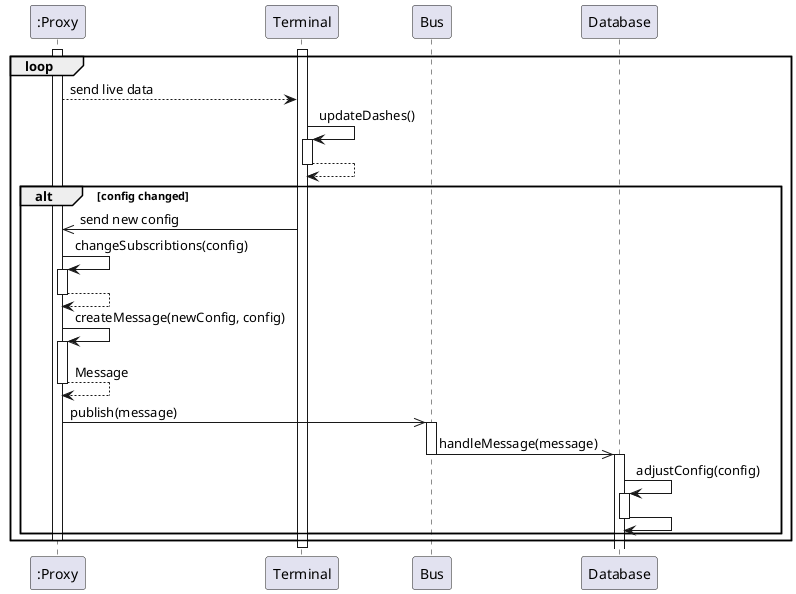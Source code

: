 @startuml


loop
	activate ":Proxy"
	activate Terminal
		Terminal <-- ":Proxy": send live data
		Terminal -> Terminal: updateDashes()
		activate Terminal		
			Terminal --> Terminal
		deactivate Terminal
		
		alt config changed
			Terminal ->> ":Proxy": send new config
				":Proxy" -> ":Proxy": changeSubscribtions(config)
				activate ":Proxy"
					":Proxy" --> ":Proxy"
				deactivate ":Proxy"
				":Proxy" -> ":Proxy": createMessage(newConfig, config)
				activate ":Proxy"
					":Proxy" --> ":Proxy": Message
				deactivate ":Proxy"
				":Proxy" ->> Bus: publish(message)
			activate Bus
				Bus ->> Database: handleMessage(message)
			deactivate Bus
			
			activate Database
				Database -> Database: adjustConfig(config)
				activate Database
					Database->Database
				deactivate Database
				
		end
	deactivate ":Proxy"
end
	
	
deactivate Terminal
@enduml
